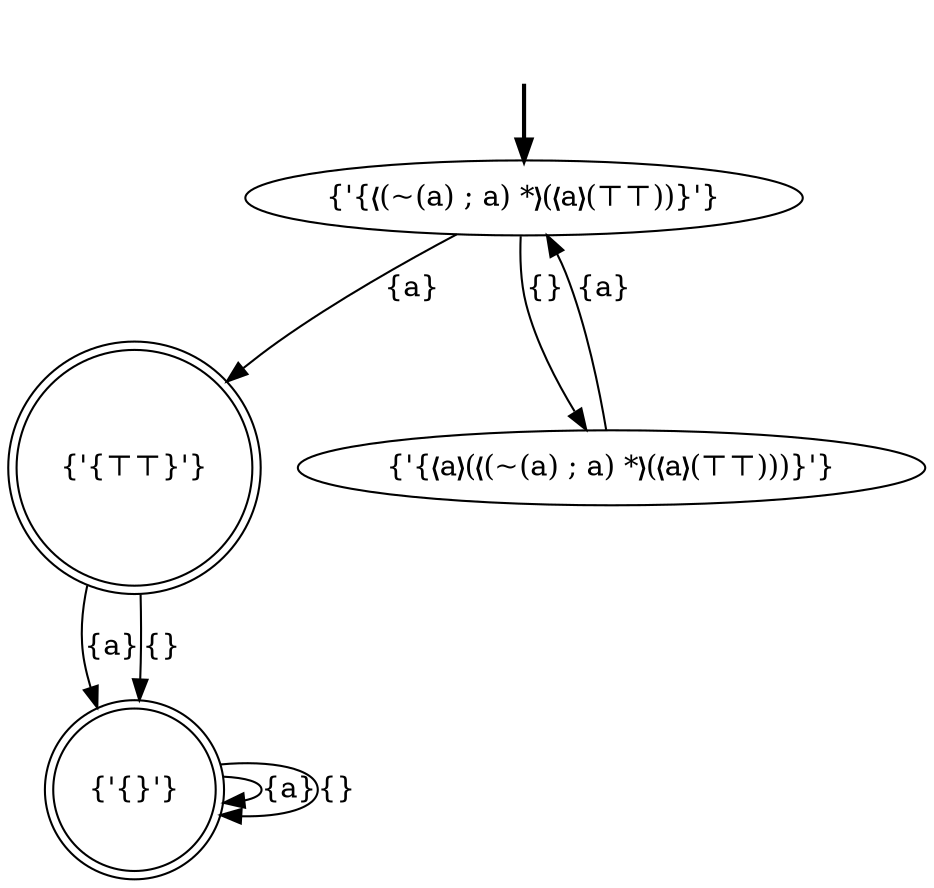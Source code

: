 digraph {
	fake [style=invisible]
	"{'{❬(~(a) ; a) *❭(❬a❭(⊤⊤))}'}" [root=true]
	"{'{⊤⊤}'}" [shape=doublecircle]
	"{'{}'}" [shape=doublecircle]
	"{'{❬a❭(❬(~(a) ; a) *❭(❬a❭(⊤⊤)))}'}"
	fake -> "{'{❬(~(a) ; a) *❭(❬a❭(⊤⊤))}'}" [style=bold]
	"{'{}'}" -> "{'{}'}" [label="{a}"]
	"{'{❬(~(a) ; a) *❭(❬a❭(⊤⊤))}'}" -> "{'{⊤⊤}'}" [label="{a}"]
	"{'{}'}" -> "{'{}'}" [label="{}"]
	"{'{❬(~(a) ; a) *❭(❬a❭(⊤⊤))}'}" -> "{'{❬a❭(❬(~(a) ; a) *❭(❬a❭(⊤⊤)))}'}" [label="{}"]
	"{'{⊤⊤}'}" -> "{'{}'}" [label="{a}"]
	"{'{⊤⊤}'}" -> "{'{}'}" [label="{}"]
	"{'{❬a❭(❬(~(a) ; a) *❭(❬a❭(⊤⊤)))}'}" -> "{'{❬(~(a) ; a) *❭(❬a❭(⊤⊤))}'}" [label="{a}"]
}
